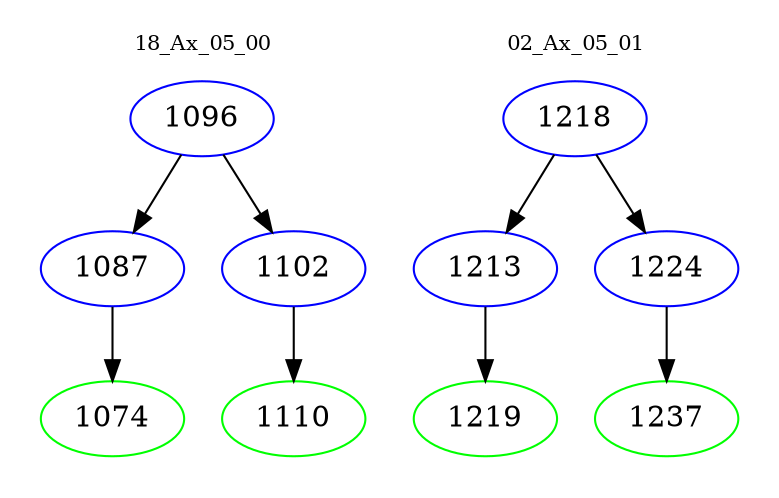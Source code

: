 digraph{
subgraph cluster_0 {
color = white
label = "18_Ax_05_00";
fontsize=10;
T0_1096 [label="1096", color="blue"]
T0_1096 -> T0_1087 [color="black"]
T0_1087 [label="1087", color="blue"]
T0_1087 -> T0_1074 [color="black"]
T0_1074 [label="1074", color="green"]
T0_1096 -> T0_1102 [color="black"]
T0_1102 [label="1102", color="blue"]
T0_1102 -> T0_1110 [color="black"]
T0_1110 [label="1110", color="green"]
}
subgraph cluster_1 {
color = white
label = "02_Ax_05_01";
fontsize=10;
T1_1218 [label="1218", color="blue"]
T1_1218 -> T1_1213 [color="black"]
T1_1213 [label="1213", color="blue"]
T1_1213 -> T1_1219 [color="black"]
T1_1219 [label="1219", color="green"]
T1_1218 -> T1_1224 [color="black"]
T1_1224 [label="1224", color="blue"]
T1_1224 -> T1_1237 [color="black"]
T1_1237 [label="1237", color="green"]
}
}
